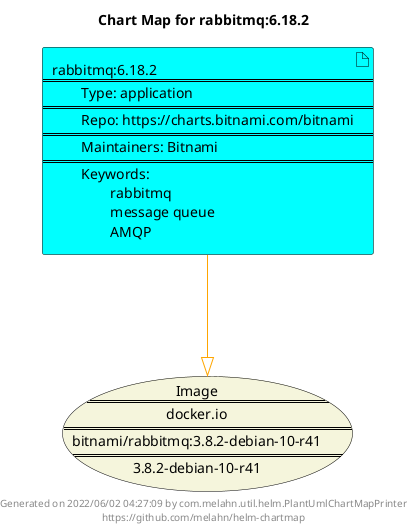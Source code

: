 @startuml
skinparam linetype ortho
skinparam backgroundColor white
skinparam usecaseBorderColor black
skinparam usecaseArrowColor LightSlateGray
skinparam artifactBorderColor black
skinparam artifactArrowColor LightSlateGray

title Chart Map for rabbitmq:6.18.2

'There is one referenced Helm Chart
artifact "rabbitmq:6.18.2\n====\n\tType: application\n====\n\tRepo: https://charts.bitnami.com/bitnami\n====\n\tMaintainers: Bitnami\n====\n\tKeywords: \n\t\trabbitmq\n\t\tmessage queue\n\t\tAMQP" as rabbitmq_6_18_2 #Aqua

'There is one referenced Docker Image
usecase "Image\n====\ndocker.io\n====\nbitnami/rabbitmq:3.8.2-debian-10-r41\n====\n3.8.2-debian-10-r41" as docker_io_bitnami_rabbitmq_3_8_2_debian_10_r41 #Beige

'Chart Dependencies
rabbitmq_6_18_2--[#orange]-|>docker_io_bitnami_rabbitmq_3_8_2_debian_10_r41

center footer Generated on 2022/06/02 04:27:09 by com.melahn.util.helm.PlantUmlChartMapPrinter\nhttps://github.com/melahn/helm-chartmap
@enduml
